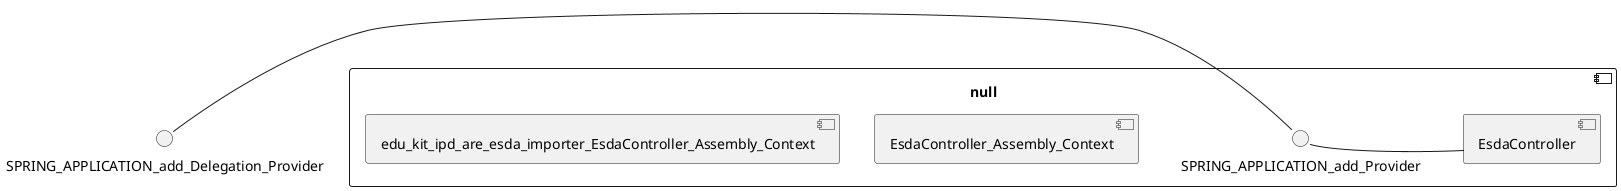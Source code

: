 @startuml
skinparam fixCircleLabelOverlapping true
() SPRING_APPLICATION_add_Delegation_Provider
component null {
SPRING_APPLICATION_add_Delegation_Provider - SPRING_APPLICATION_add_Provider
SPRING_APPLICATION_add_Provider - [EsdaController]
[EsdaController_Assembly_Context] [[kit-sdq-esda.repository#_k1i3Ir8UEe6N5qaNnTBiWQ]]
[edu_kit_ipd_are_esda_importer_EsdaController_Assembly_Context] [[kit-sdq-esda.repository#_k1i3Ir8UEe6N5qaNnTBiWQ]]
}

@enduml
